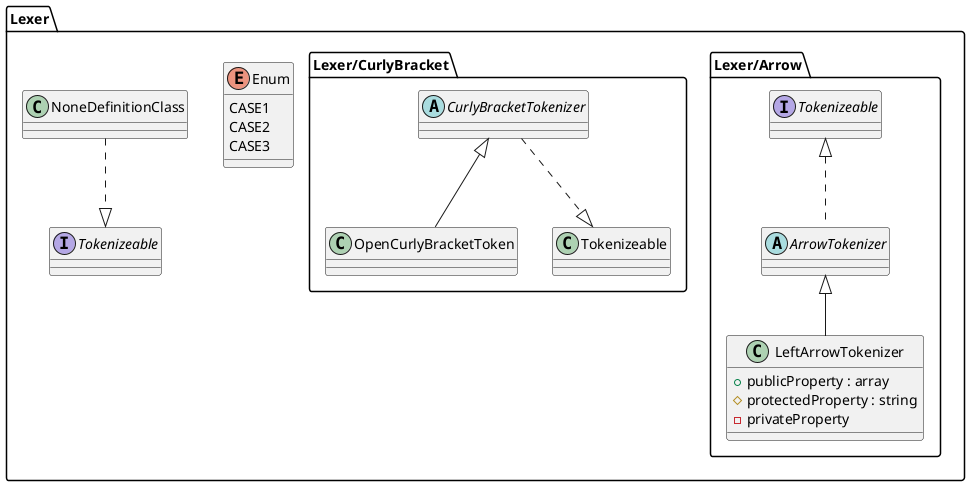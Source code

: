 @startuml
package Lexer {
    interface Tokenizeable
    package Lexer/Arrow {
        abstract class ArrowTokenizer implements Tokenizeable
        class LeftArrowTokenizer extends ArrowTokenizer {
            + publicProperty : array
            # protectedProperty : string
            - privateProperty
        }
    }
    package Lexer/CurlyBracket {
        abstract class CurlyBracketTokenizer
        class OpenCurlyBracketToken
        
        CurlyBracketTokenizer..|>Tokenizeable
        CurlyBracketTokenizer<|--OpenCurlyBracketToken
    }
    enum Enum {
      CASE1
      CASE2
      CASE3
    }

    NoneDefinitionClass ..|> Tokenizeable
}
@enduml